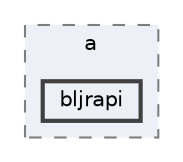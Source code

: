 digraph "src/main/java/pws/a/bljrapi"
{
 // LATEX_PDF_SIZE
  bgcolor="transparent";
  edge [fontname=Helvetica,fontsize=10,labelfontname=Helvetica,labelfontsize=10];
  node [fontname=Helvetica,fontsize=10,shape=box,height=0.2,width=0.4];
  compound=true
  subgraph clusterdir_57566535419786cb7b600451e8c5a25d {
    graph [ bgcolor="#edf0f7", pencolor="grey50", label="a", fontname=Helvetica,fontsize=10 style="filled,dashed", URL="dir_57566535419786cb7b600451e8c5a25d.html",tooltip=""]
  dir_58666f6f34d973be5f954711c8018bee [label="bljrapi", fillcolor="#edf0f7", color="grey25", style="filled,bold", URL="dir_58666f6f34d973be5f954711c8018bee.html",tooltip=""];
  }
}
